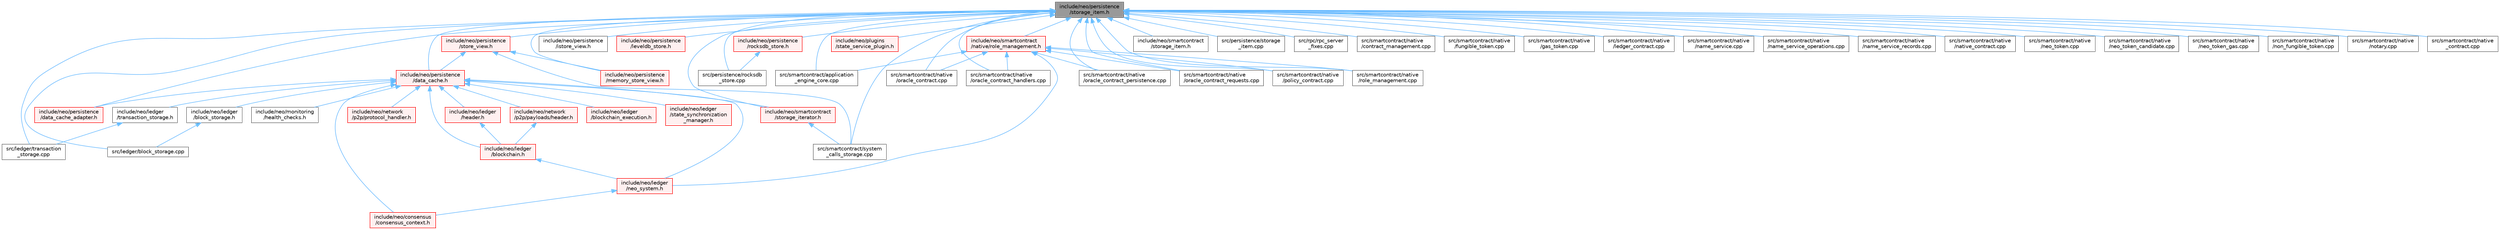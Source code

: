 digraph "include/neo/persistence/storage_item.h"
{
 // LATEX_PDF_SIZE
  bgcolor="transparent";
  edge [fontname=Helvetica,fontsize=10,labelfontname=Helvetica,labelfontsize=10];
  node [fontname=Helvetica,fontsize=10,shape=box,height=0.2,width=0.4];
  Node1 [id="Node000001",label="include/neo/persistence\l/storage_item.h",height=0.2,width=0.4,color="gray40", fillcolor="grey60", style="filled", fontcolor="black",tooltip=" "];
  Node1 -> Node2 [id="edge1_Node000001_Node000002",dir="back",color="steelblue1",style="solid",tooltip=" "];
  Node2 [id="Node000002",label="include/neo/persistence\l/data_cache.h",height=0.2,width=0.4,color="red", fillcolor="#FFF0F0", style="filled",URL="$data__cache_8h.html",tooltip=" "];
  Node2 -> Node3 [id="edge2_Node000002_Node000003",dir="back",color="steelblue1",style="solid",tooltip=" "];
  Node3 [id="Node000003",label="include/neo/consensus\l/consensus_context.h",height=0.2,width=0.4,color="red", fillcolor="#FFF0F0", style="filled",URL="$consensus__context_8h.html",tooltip=" "];
  Node2 -> Node19 [id="edge3_Node000002_Node000019",dir="back",color="steelblue1",style="solid",tooltip=" "];
  Node19 [id="Node000019",label="include/neo/ledger\l/block_storage.h",height=0.2,width=0.4,color="grey40", fillcolor="white", style="filled",URL="$block__storage_8h.html",tooltip=" "];
  Node19 -> Node20 [id="edge4_Node000019_Node000020",dir="back",color="steelblue1",style="solid",tooltip=" "];
  Node20 [id="Node000020",label="src/ledger/block_storage.cpp",height=0.2,width=0.4,color="grey40", fillcolor="white", style="filled",URL="$block__storage_8cpp.html",tooltip=" "];
  Node2 -> Node21 [id="edge5_Node000002_Node000021",dir="back",color="steelblue1",style="solid",tooltip=" "];
  Node21 [id="Node000021",label="include/neo/ledger\l/blockchain.h",height=0.2,width=0.4,color="red", fillcolor="#FFF0F0", style="filled",URL="$blockchain_8h.html",tooltip=" "];
  Node21 -> Node24 [id="edge6_Node000021_Node000024",dir="back",color="steelblue1",style="solid",tooltip=" "];
  Node24 [id="Node000024",label="include/neo/ledger\l/neo_system.h",height=0.2,width=0.4,color="red", fillcolor="#FFF0F0", style="filled",URL="$ledger_2neo__system_8h.html",tooltip=" "];
  Node24 -> Node3 [id="edge7_Node000024_Node000003",dir="back",color="steelblue1",style="solid",tooltip=" "];
  Node2 -> Node103 [id="edge8_Node000002_Node000103",dir="back",color="steelblue1",style="solid",tooltip=" "];
  Node103 [id="Node000103",label="include/neo/ledger\l/blockchain_execution.h",height=0.2,width=0.4,color="red", fillcolor="#FFF0F0", style="filled",URL="$blockchain__execution_8h.html",tooltip=" "];
  Node2 -> Node105 [id="edge9_Node000002_Node000105",dir="back",color="steelblue1",style="solid",tooltip=" "];
  Node105 [id="Node000105",label="include/neo/ledger\l/header.h",height=0.2,width=0.4,color="red", fillcolor="#FFF0F0", style="filled",URL="$ledger_2header_8h.html",tooltip=" "];
  Node105 -> Node21 [id="edge10_Node000105_Node000021",dir="back",color="steelblue1",style="solid",tooltip=" "];
  Node2 -> Node24 [id="edge11_Node000002_Node000024",dir="back",color="steelblue1",style="solid",tooltip=" "];
  Node2 -> Node111 [id="edge12_Node000002_Node000111",dir="back",color="steelblue1",style="solid",tooltip=" "];
  Node111 [id="Node000111",label="include/neo/ledger\l/state_synchronization\l_manager.h",height=0.2,width=0.4,color="red", fillcolor="#FFF0F0", style="filled",URL="$state__synchronization__manager_8h.html",tooltip=" "];
  Node2 -> Node113 [id="edge13_Node000002_Node000113",dir="back",color="steelblue1",style="solid",tooltip=" "];
  Node113 [id="Node000113",label="include/neo/ledger\l/transaction_storage.h",height=0.2,width=0.4,color="grey40", fillcolor="white", style="filled",URL="$transaction__storage_8h.html",tooltip=" "];
  Node113 -> Node114 [id="edge14_Node000113_Node000114",dir="back",color="steelblue1",style="solid",tooltip=" "];
  Node114 [id="Node000114",label="src/ledger/transaction\l_storage.cpp",height=0.2,width=0.4,color="grey40", fillcolor="white", style="filled",URL="$transaction__storage_8cpp.html",tooltip=" "];
  Node2 -> Node29 [id="edge15_Node000002_Node000029",dir="back",color="steelblue1",style="solid",tooltip=" "];
  Node29 [id="Node000029",label="include/neo/monitoring\l/health_checks.h",height=0.2,width=0.4,color="grey40", fillcolor="white", style="filled",URL="$health__checks_8h.html",tooltip=" "];
  Node2 -> Node115 [id="edge16_Node000002_Node000115",dir="back",color="steelblue1",style="solid",tooltip=" "];
  Node115 [id="Node000115",label="include/neo/network\l/p2p/payloads/header.h",height=0.2,width=0.4,color="red", fillcolor="#FFF0F0", style="filled",URL="$network_2p2p_2payloads_2header_8h.html",tooltip=" "];
  Node115 -> Node21 [id="edge17_Node000115_Node000021",dir="back",color="steelblue1",style="solid",tooltip=" "];
  Node2 -> Node121 [id="edge18_Node000002_Node000121",dir="back",color="steelblue1",style="solid",tooltip=" "];
  Node121 [id="Node000121",label="include/neo/network\l/p2p/protocol_handler.h",height=0.2,width=0.4,color="red", fillcolor="#FFF0F0", style="filled",URL="$protocol__handler_8h.html",tooltip=" "];
  Node2 -> Node124 [id="edge19_Node000002_Node000124",dir="back",color="steelblue1",style="solid",tooltip=" "];
  Node124 [id="Node000124",label="include/neo/persistence\l/data_cache_adapter.h",height=0.2,width=0.4,color="red", fillcolor="#FFF0F0", style="filled",URL="$data__cache__adapter_8h.html",tooltip=" "];
  Node2 -> Node199 [id="edge20_Node000002_Node000199",dir="back",color="steelblue1",style="solid",tooltip=" "];
  Node199 [id="Node000199",label="include/neo/smartcontract\l/storage_iterator.h",height=0.2,width=0.4,color="red", fillcolor="#FFF0F0", style="filled",URL="$storage__iterator_8h.html",tooltip=" "];
  Node199 -> Node136 [id="edge21_Node000199_Node000136",dir="back",color="steelblue1",style="solid",tooltip=" "];
  Node136 [id="Node000136",label="src/smartcontract/system\l_calls_storage.cpp",height=0.2,width=0.4,color="grey40", fillcolor="white", style="filled",URL="$system__calls__storage_8cpp.html",tooltip=" "];
  Node1 -> Node124 [id="edge22_Node000001_Node000124",dir="back",color="steelblue1",style="solid",tooltip=" "];
  Node1 -> Node204 [id="edge23_Node000001_Node000204",dir="back",color="steelblue1",style="solid",tooltip=" "];
  Node204 [id="Node000204",label="include/neo/persistence\l/istore_view.h",height=0.2,width=0.4,color="grey40", fillcolor="white", style="filled",URL="$istore__view_8h.html",tooltip=" "];
  Node1 -> Node205 [id="edge24_Node000001_Node000205",dir="back",color="steelblue1",style="solid",tooltip=" "];
  Node205 [id="Node000205",label="include/neo/persistence\l/leveldb_store.h",height=0.2,width=0.4,color="red", fillcolor="#FFF0F0", style="filled",URL="$leveldb__store_8h.html",tooltip=" "];
  Node1 -> Node206 [id="edge25_Node000001_Node000206",dir="back",color="steelblue1",style="solid",tooltip=" "];
  Node206 [id="Node000206",label="include/neo/persistence\l/memory_store_view.h",height=0.2,width=0.4,color="red", fillcolor="#FFF0F0", style="filled",URL="$memory__store__view_8h.html",tooltip=" "];
  Node1 -> Node208 [id="edge26_Node000001_Node000208",dir="back",color="steelblue1",style="solid",tooltip=" "];
  Node208 [id="Node000208",label="include/neo/persistence\l/rocksdb_store.h",height=0.2,width=0.4,color="red", fillcolor="#FFF0F0", style="filled",URL="$rocksdb__store_8h.html",tooltip=" "];
  Node208 -> Node209 [id="edge27_Node000208_Node000209",dir="back",color="steelblue1",style="solid",tooltip=" "];
  Node209 [id="Node000209",label="src/persistence/rocksdb\l_store.cpp",height=0.2,width=0.4,color="grey40", fillcolor="white", style="filled",URL="$rocksdb__store_8cpp.html",tooltip=" "];
  Node1 -> Node210 [id="edge28_Node000001_Node000210",dir="back",color="steelblue1",style="solid",tooltip=" "];
  Node210 [id="Node000210",label="include/neo/persistence\l/store_view.h",height=0.2,width=0.4,color="red", fillcolor="#FFF0F0", style="filled",URL="$store__view_8h.html",tooltip=" "];
  Node210 -> Node2 [id="edge29_Node000210_Node000002",dir="back",color="steelblue1",style="solid",tooltip=" "];
  Node210 -> Node206 [id="edge30_Node000210_Node000206",dir="back",color="steelblue1",style="solid",tooltip=" "];
  Node210 -> Node136 [id="edge31_Node000210_Node000136",dir="back",color="steelblue1",style="solid",tooltip=" "];
  Node1 -> Node60 [id="edge32_Node000001_Node000060",dir="back",color="steelblue1",style="solid",tooltip=" "];
  Node60 [id="Node000060",label="include/neo/plugins\l/state_service_plugin.h",height=0.2,width=0.4,color="red", fillcolor="#FFF0F0", style="filled",URL="$state__service__plugin_8h.html",tooltip=" "];
  Node1 -> Node196 [id="edge33_Node000001_Node000196",dir="back",color="steelblue1",style="solid",tooltip=" "];
  Node196 [id="Node000196",label="include/neo/smartcontract\l/native/role_management.h",height=0.2,width=0.4,color="red", fillcolor="#FFF0F0", style="filled",URL="$role__management_8h.html",tooltip=" "];
  Node196 -> Node24 [id="edge34_Node000196_Node000024",dir="back",color="steelblue1",style="solid",tooltip=" "];
  Node196 -> Node138 [id="edge35_Node000196_Node000138",dir="back",color="steelblue1",style="solid",tooltip=" "];
  Node138 [id="Node000138",label="src/smartcontract/application\l_engine_core.cpp",height=0.2,width=0.4,color="grey40", fillcolor="white", style="filled",URL="$application__engine__core_8cpp.html",tooltip=" "];
  Node196 -> Node162 [id="edge36_Node000196_Node000162",dir="back",color="steelblue1",style="solid",tooltip=" "];
  Node162 [id="Node000162",label="src/smartcontract/native\l/oracle_contract.cpp",height=0.2,width=0.4,color="grey40", fillcolor="white", style="filled",URL="$oracle__contract_8cpp.html",tooltip=" "];
  Node196 -> Node163 [id="edge37_Node000196_Node000163",dir="back",color="steelblue1",style="solid",tooltip=" "];
  Node163 [id="Node000163",label="src/smartcontract/native\l/oracle_contract_handlers.cpp",height=0.2,width=0.4,color="grey40", fillcolor="white", style="filled",URL="$oracle__contract__handlers_8cpp.html",tooltip=" "];
  Node196 -> Node164 [id="edge38_Node000196_Node000164",dir="back",color="steelblue1",style="solid",tooltip=" "];
  Node164 [id="Node000164",label="src/smartcontract/native\l/oracle_contract_persistence.cpp",height=0.2,width=0.4,color="grey40", fillcolor="white", style="filled",URL="$oracle__contract__persistence_8cpp.html",tooltip=" "];
  Node196 -> Node165 [id="edge39_Node000196_Node000165",dir="back",color="steelblue1",style="solid",tooltip=" "];
  Node165 [id="Node000165",label="src/smartcontract/native\l/oracle_contract_requests.cpp",height=0.2,width=0.4,color="grey40", fillcolor="white", style="filled",URL="$oracle__contract__requests_8cpp.html",tooltip=" "];
  Node196 -> Node166 [id="edge40_Node000196_Node000166",dir="back",color="steelblue1",style="solid",tooltip=" "];
  Node166 [id="Node000166",label="src/smartcontract/native\l/policy_contract.cpp",height=0.2,width=0.4,color="grey40", fillcolor="white", style="filled",URL="$policy__contract_8cpp.html",tooltip=" "];
  Node196 -> Node167 [id="edge41_Node000196_Node000167",dir="back",color="steelblue1",style="solid",tooltip=" "];
  Node167 [id="Node000167",label="src/smartcontract/native\l/role_management.cpp",height=0.2,width=0.4,color="grey40", fillcolor="white", style="filled",URL="$role__management_8cpp.html",tooltip=" "];
  Node1 -> Node220 [id="edge42_Node000001_Node000220",dir="back",color="steelblue1",style="solid",tooltip=" "];
  Node220 [id="Node000220",label="include/neo/smartcontract\l/storage_item.h",height=0.2,width=0.4,color="grey40", fillcolor="white", style="filled",URL="$smartcontract_2storage__item_8h.html",tooltip=" "];
  Node1 -> Node199 [id="edge43_Node000001_Node000199",dir="back",color="steelblue1",style="solid",tooltip=" "];
  Node1 -> Node20 [id="edge44_Node000001_Node000020",dir="back",color="steelblue1",style="solid",tooltip=" "];
  Node1 -> Node114 [id="edge45_Node000001_Node000114",dir="back",color="steelblue1",style="solid",tooltip=" "];
  Node1 -> Node209 [id="edge46_Node000001_Node000209",dir="back",color="steelblue1",style="solid",tooltip=" "];
  Node1 -> Node221 [id="edge47_Node000001_Node000221",dir="back",color="steelblue1",style="solid",tooltip=" "];
  Node221 [id="Node000221",label="src/persistence/storage\l_item.cpp",height=0.2,width=0.4,color="grey40", fillcolor="white", style="filled",URL="$storage__item_8cpp.html",tooltip=" "];
  Node1 -> Node76 [id="edge48_Node000001_Node000076",dir="back",color="steelblue1",style="solid",tooltip=" "];
  Node76 [id="Node000076",label="src/rpc/rpc_server\l_fixes.cpp",height=0.2,width=0.4,color="grey40", fillcolor="white", style="filled",URL="$rpc__server__fixes_8cpp.html",tooltip=" "];
  Node1 -> Node138 [id="edge49_Node000001_Node000138",dir="back",color="steelblue1",style="solid",tooltip=" "];
  Node1 -> Node142 [id="edge50_Node000001_Node000142",dir="back",color="steelblue1",style="solid",tooltip=" "];
  Node142 [id="Node000142",label="src/smartcontract/native\l/contract_management.cpp",height=0.2,width=0.4,color="grey40", fillcolor="white", style="filled",URL="$contract__management_8cpp.html",tooltip=" "];
  Node1 -> Node145 [id="edge51_Node000001_Node000145",dir="back",color="steelblue1",style="solid",tooltip=" "];
  Node145 [id="Node000145",label="src/smartcontract/native\l/fungible_token.cpp",height=0.2,width=0.4,color="grey40", fillcolor="white", style="filled",URL="$fungible__token_8cpp.html",tooltip=" "];
  Node1 -> Node146 [id="edge52_Node000001_Node000146",dir="back",color="steelblue1",style="solid",tooltip=" "];
  Node146 [id="Node000146",label="src/smartcontract/native\l/gas_token.cpp",height=0.2,width=0.4,color="grey40", fillcolor="white", style="filled",URL="$gas__token_8cpp.html",tooltip=" "];
  Node1 -> Node147 [id="edge53_Node000001_Node000147",dir="back",color="steelblue1",style="solid",tooltip=" "];
  Node147 [id="Node000147",label="src/smartcontract/native\l/ledger_contract.cpp",height=0.2,width=0.4,color="grey40", fillcolor="white", style="filled",URL="$ledger__contract_8cpp.html",tooltip=" "];
  Node1 -> Node148 [id="edge54_Node000001_Node000148",dir="back",color="steelblue1",style="solid",tooltip=" "];
  Node148 [id="Node000148",label="src/smartcontract/native\l/name_service.cpp",height=0.2,width=0.4,color="grey40", fillcolor="white", style="filled",URL="$name__service_8cpp.html",tooltip=" "];
  Node1 -> Node149 [id="edge55_Node000001_Node000149",dir="back",color="steelblue1",style="solid",tooltip=" "];
  Node149 [id="Node000149",label="src/smartcontract/native\l/name_service_operations.cpp",height=0.2,width=0.4,color="grey40", fillcolor="white", style="filled",URL="$name__service__operations_8cpp.html",tooltip=" "];
  Node1 -> Node150 [id="edge56_Node000001_Node000150",dir="back",color="steelblue1",style="solid",tooltip=" "];
  Node150 [id="Node000150",label="src/smartcontract/native\l/name_service_records.cpp",height=0.2,width=0.4,color="grey40", fillcolor="white", style="filled",URL="$name__service__records_8cpp.html",tooltip=" "];
  Node1 -> Node151 [id="edge57_Node000001_Node000151",dir="back",color="steelblue1",style="solid",tooltip=" "];
  Node151 [id="Node000151",label="src/smartcontract/native\l/native_contract.cpp",height=0.2,width=0.4,color="grey40", fillcolor="white", style="filled",URL="$native_2native__contract_8cpp.html",tooltip=" "];
  Node1 -> Node152 [id="edge58_Node000001_Node000152",dir="back",color="steelblue1",style="solid",tooltip=" "];
  Node152 [id="Node000152",label="src/smartcontract/native\l/neo_token.cpp",height=0.2,width=0.4,color="grey40", fillcolor="white", style="filled",URL="$neo__token_8cpp.html",tooltip=" "];
  Node1 -> Node154 [id="edge59_Node000001_Node000154",dir="back",color="steelblue1",style="solid",tooltip=" "];
  Node154 [id="Node000154",label="src/smartcontract/native\l/neo_token_candidate.cpp",height=0.2,width=0.4,color="grey40", fillcolor="white", style="filled",URL="$neo__token__candidate_8cpp.html",tooltip=" "];
  Node1 -> Node156 [id="edge60_Node000001_Node000156",dir="back",color="steelblue1",style="solid",tooltip=" "];
  Node156 [id="Node000156",label="src/smartcontract/native\l/neo_token_gas.cpp",height=0.2,width=0.4,color="grey40", fillcolor="white", style="filled",URL="$neo__token__gas_8cpp.html",tooltip=" "];
  Node1 -> Node160 [id="edge61_Node000001_Node000160",dir="back",color="steelblue1",style="solid",tooltip=" "];
  Node160 [id="Node000160",label="src/smartcontract/native\l/non_fungible_token.cpp",height=0.2,width=0.4,color="grey40", fillcolor="white", style="filled",URL="$non__fungible__token_8cpp.html",tooltip=" "];
  Node1 -> Node161 [id="edge62_Node000001_Node000161",dir="back",color="steelblue1",style="solid",tooltip=" "];
  Node161 [id="Node000161",label="src/smartcontract/native\l/notary.cpp",height=0.2,width=0.4,color="grey40", fillcolor="white", style="filled",URL="$notary_8cpp.html",tooltip=" "];
  Node1 -> Node162 [id="edge63_Node000001_Node000162",dir="back",color="steelblue1",style="solid",tooltip=" "];
  Node1 -> Node163 [id="edge64_Node000001_Node000163",dir="back",color="steelblue1",style="solid",tooltip=" "];
  Node1 -> Node164 [id="edge65_Node000001_Node000164",dir="back",color="steelblue1",style="solid",tooltip=" "];
  Node1 -> Node165 [id="edge66_Node000001_Node000165",dir="back",color="steelblue1",style="solid",tooltip=" "];
  Node1 -> Node166 [id="edge67_Node000001_Node000166",dir="back",color="steelblue1",style="solid",tooltip=" "];
  Node1 -> Node167 [id="edge68_Node000001_Node000167",dir="back",color="steelblue1",style="solid",tooltip=" "];
  Node1 -> Node129 [id="edge69_Node000001_Node000129",dir="back",color="steelblue1",style="solid",tooltip=" "];
  Node129 [id="Node000129",label="src/smartcontract/native\l_contract.cpp",height=0.2,width=0.4,color="grey40", fillcolor="white", style="filled",URL="$native__contract_8cpp.html",tooltip=" "];
  Node1 -> Node136 [id="edge70_Node000001_Node000136",dir="back",color="steelblue1",style="solid",tooltip=" "];
}
